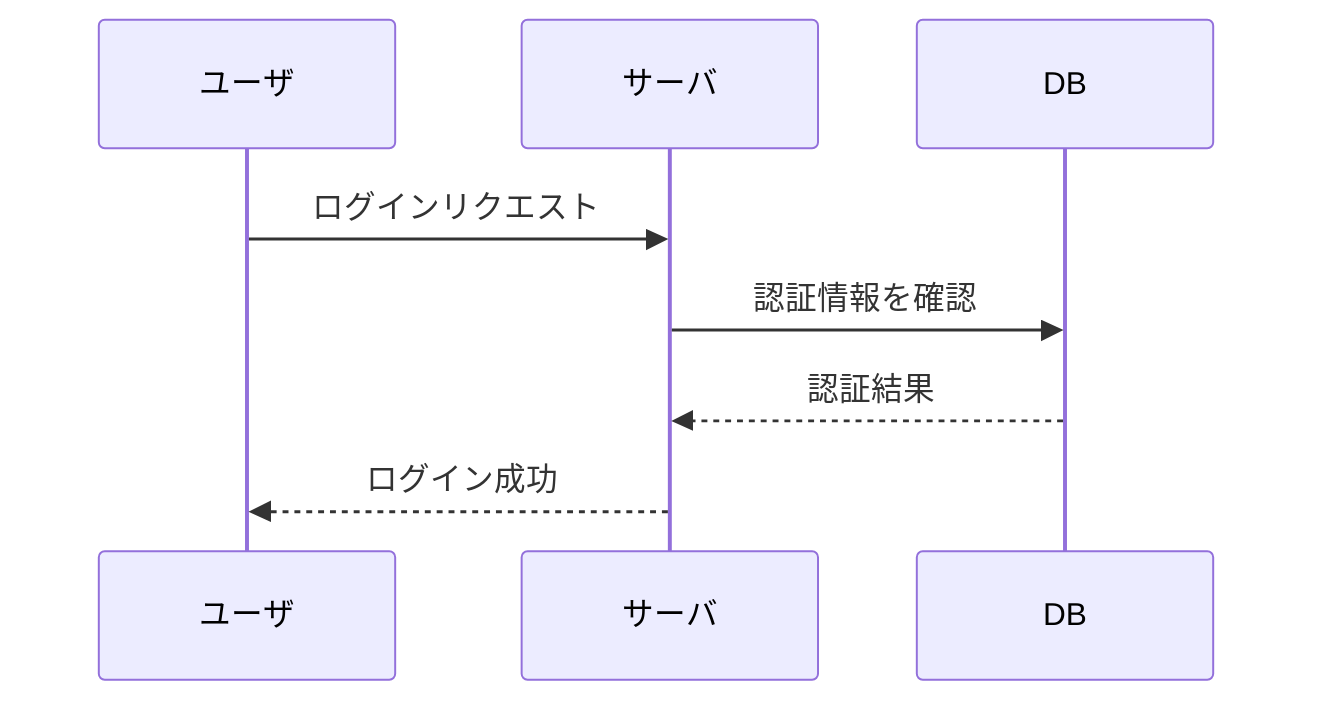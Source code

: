 sequenceDiagram
    participant ユーザ
    participant サーバ
    participant DB

    ユーザ->>サーバ: ログインリクエスト
    サーバ->>DB: 認証情報を確認
    DB-->>サーバ: 認証結果
    サーバ-->>ユーザ: ログイン成功
